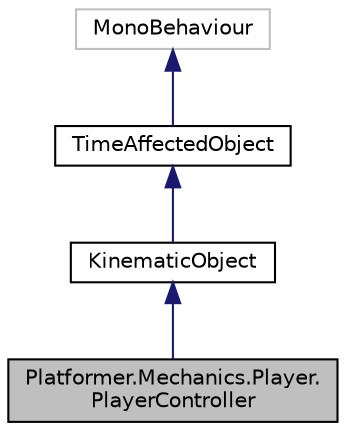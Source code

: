 digraph "Platformer.Mechanics.Player.PlayerController"
{
 // LATEX_PDF_SIZE
  edge [fontname="Helvetica",fontsize="10",labelfontname="Helvetica",labelfontsize="10"];
  node [fontname="Helvetica",fontsize="10",shape=record];
  Node1 [label="Platformer.Mechanics.Player.\lPlayerController",height=0.2,width=0.4,color="black", fillcolor="grey75", style="filled", fontcolor="black",tooltip="Class that manages Player behaviour"];
  Node2 -> Node1 [dir="back",color="midnightblue",fontsize="10",style="solid",fontname="Helvetica"];
  Node2 [label="KinematicObject",height=0.2,width=0.4,color="black", fillcolor="white", style="filled",URL="$class_platformer_1_1_mechanics_1_1_kinematic_objects_1_1_kinematic_object.html",tooltip="Class associated to objects tah simulates physics"];
  Node3 -> Node2 [dir="back",color="midnightblue",fontsize="10",style="solid",fontname="Helvetica"];
  Node3 [label="TimeAffectedObject",height=0.2,width=0.4,color="black", fillcolor="white", style="filled",URL="$class_platformer_1_1_mechanics_1_1_time_modifiers_1_1_time_affected_object.html",tooltip="Class of the objects that can be affected by time modifications"];
  Node4 -> Node3 [dir="back",color="midnightblue",fontsize="10",style="solid",fontname="Helvetica"];
  Node4 [label="MonoBehaviour",height=0.2,width=0.4,color="grey75", fillcolor="white", style="filled",tooltip=" "];
}
